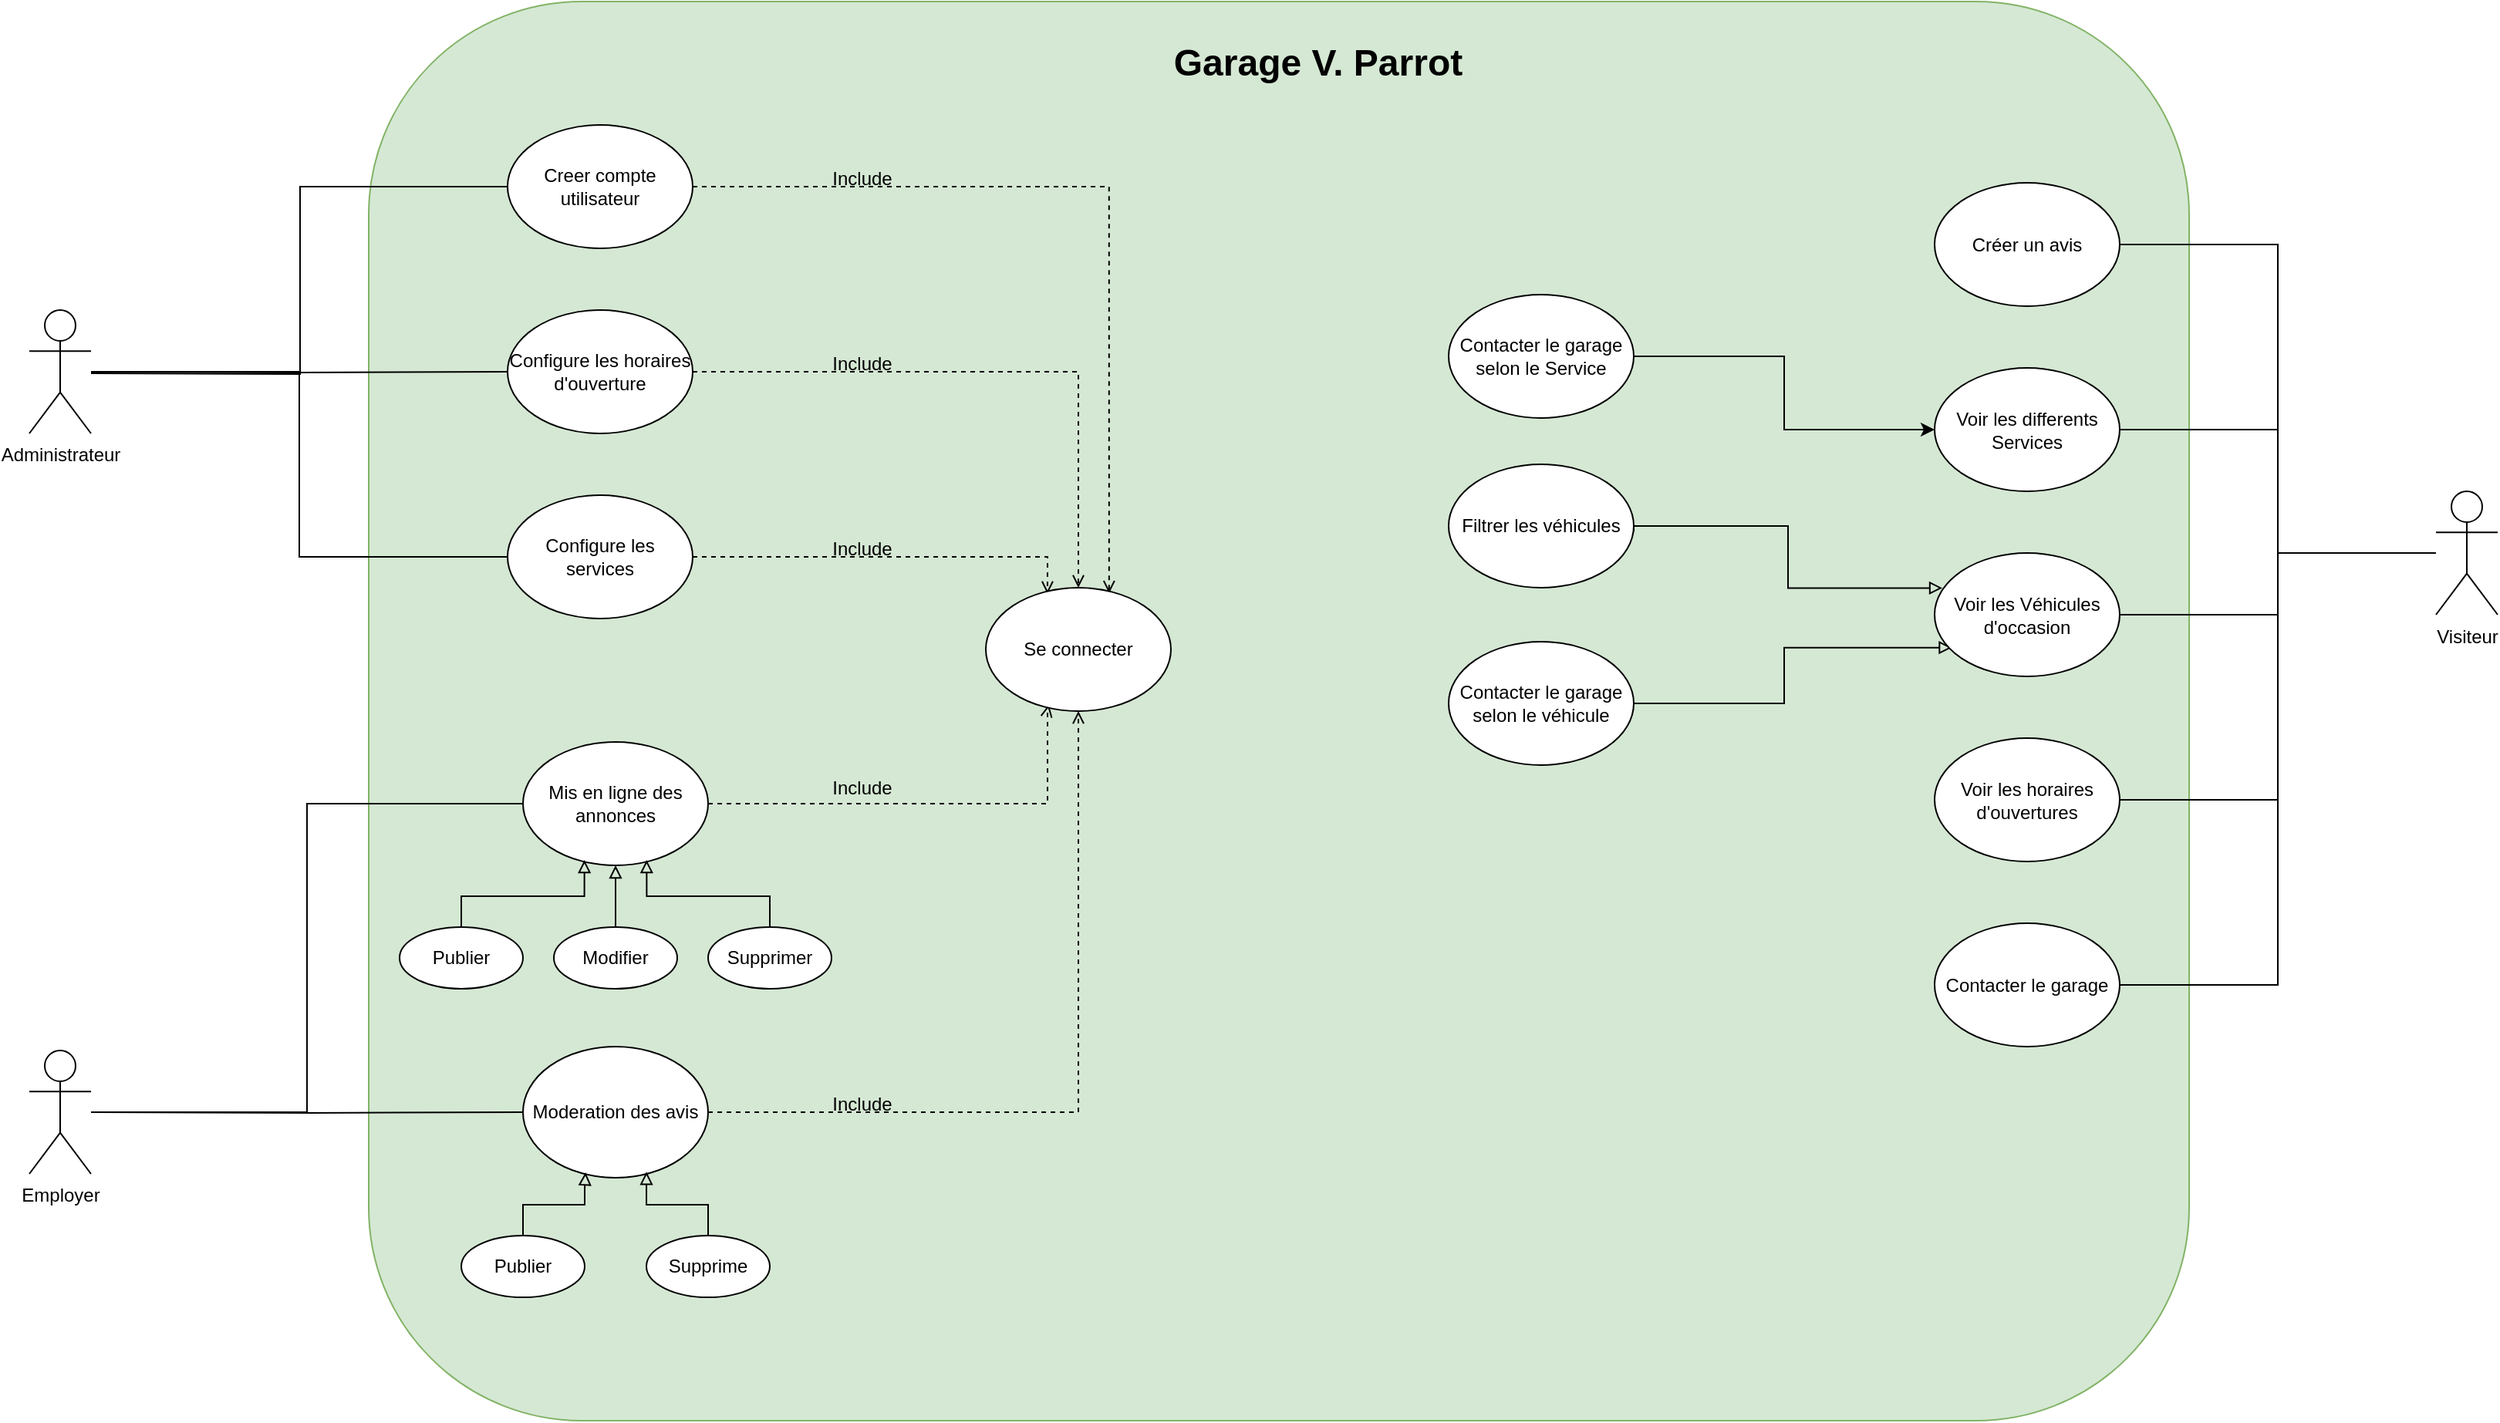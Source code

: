 <mxfile version="23.0.2" type="device">
  <diagram name="Page-1" id="2YBvvXClWsGukQMizWep">
    <mxGraphModel dx="934" dy="927" grid="1" gridSize="10" guides="1" tooltips="1" connect="1" arrows="1" fold="1" page="1" pageScale="1" pageWidth="827" pageHeight="1169" math="0" shadow="0">
      <root>
        <mxCell id="0" />
        <mxCell id="1" parent="0" />
        <mxCell id="aBGhhb3TuUfZlsWYOFRa-6" value="" style="rounded=1;whiteSpace=wrap;html=1;fillColor=#d5e8d4;strokeColor=#82b366;" vertex="1" parent="1">
          <mxGeometry x="260" y="40" width="1180" height="920" as="geometry" />
        </mxCell>
        <mxCell id="yIfG1pWElFwwl09qFA9t-1" value="Administrateur" style="shape=umlActor;verticalLabelPosition=bottom;verticalAlign=top;html=1;outlineConnect=0;" parent="1" vertex="1">
          <mxGeometry x="40" y="240" width="40" height="80" as="geometry" />
        </mxCell>
        <mxCell id="yIfG1pWElFwwl09qFA9t-3" value="Employer" style="shape=umlActor;verticalLabelPosition=bottom;verticalAlign=top;html=1;outlineConnect=0;" parent="1" vertex="1">
          <mxGeometry x="40" y="720" width="40" height="80" as="geometry" />
        </mxCell>
        <mxCell id="yIfG1pWElFwwl09qFA9t-18" style="edgeStyle=orthogonalEdgeStyle;rounded=0;orthogonalLoop=1;jettySize=auto;html=1;entryX=0;entryY=0.5;entryDx=0;entryDy=0;endArrow=none;endFill=0;" parent="1" target="yIfG1pWElFwwl09qFA9t-16" edge="1">
          <mxGeometry relative="1" as="geometry">
            <mxPoint x="80" y="760" as="sourcePoint" />
          </mxGeometry>
        </mxCell>
        <mxCell id="yIfG1pWElFwwl09qFA9t-19" style="edgeStyle=orthogonalEdgeStyle;rounded=0;orthogonalLoop=1;jettySize=auto;html=1;entryX=0;entryY=0.5;entryDx=0;entryDy=0;endArrow=none;endFill=0;" parent="1" source="yIfG1pWElFwwl09qFA9t-3" target="yIfG1pWElFwwl09qFA9t-17" edge="1">
          <mxGeometry relative="1" as="geometry">
            <mxPoint x="280" y="760.0" as="sourcePoint" />
          </mxGeometry>
        </mxCell>
        <mxCell id="yIfG1pWElFwwl09qFA9t-11" style="edgeStyle=orthogonalEdgeStyle;rounded=0;orthogonalLoop=1;jettySize=auto;html=1;entryX=0;entryY=0.5;entryDx=0;entryDy=0;endArrow=none;endFill=0;" parent="1" target="yIfG1pWElFwwl09qFA9t-10" edge="1">
          <mxGeometry relative="1" as="geometry">
            <mxPoint x="80" y="280" as="sourcePoint" />
          </mxGeometry>
        </mxCell>
        <mxCell id="yIfG1pWElFwwl09qFA9t-13" style="edgeStyle=orthogonalEdgeStyle;rounded=0;orthogonalLoop=1;jettySize=auto;html=1;entryX=0;entryY=0.5;entryDx=0;entryDy=0;endArrow=none;endFill=0;" parent="1" target="yIfG1pWElFwwl09qFA9t-12" edge="1">
          <mxGeometry relative="1" as="geometry">
            <mxPoint x="80" y="281" as="sourcePoint" />
          </mxGeometry>
        </mxCell>
        <mxCell id="yIfG1pWElFwwl09qFA9t-15" style="edgeStyle=orthogonalEdgeStyle;rounded=0;orthogonalLoop=1;jettySize=auto;html=1;entryX=0;entryY=0.5;entryDx=0;entryDy=0;endArrow=none;endFill=0;" parent="1" source="yIfG1pWElFwwl09qFA9t-1" target="yIfG1pWElFwwl09qFA9t-14" edge="1">
          <mxGeometry relative="1" as="geometry">
            <mxPoint x="280" y="280.0" as="sourcePoint" />
          </mxGeometry>
        </mxCell>
        <mxCell id="yIfG1pWElFwwl09qFA9t-48" style="edgeStyle=orthogonalEdgeStyle;rounded=0;orthogonalLoop=1;jettySize=auto;html=1;entryX=0.5;entryY=0;entryDx=0;entryDy=0;dashed=1;endArrow=open;endFill=0;" parent="1" source="yIfG1pWElFwwl09qFA9t-10" target="yIfG1pWElFwwl09qFA9t-31" edge="1">
          <mxGeometry relative="1" as="geometry" />
        </mxCell>
        <mxCell id="yIfG1pWElFwwl09qFA9t-10" value="Configure les horaires d&#39;ouverture" style="ellipse;whiteSpace=wrap;html=1;" parent="1" vertex="1">
          <mxGeometry x="350" y="240" width="120" height="80" as="geometry" />
        </mxCell>
        <mxCell id="yIfG1pWElFwwl09qFA9t-47" style="edgeStyle=orthogonalEdgeStyle;rounded=0;orthogonalLoop=1;jettySize=auto;html=1;entryX=0.666;entryY=0.045;entryDx=0;entryDy=0;dashed=1;endArrow=open;endFill=0;entryPerimeter=0;" parent="1" source="yIfG1pWElFwwl09qFA9t-12" target="yIfG1pWElFwwl09qFA9t-31" edge="1">
          <mxGeometry relative="1" as="geometry">
            <Array as="points">
              <mxPoint x="740" y="160" />
            </Array>
          </mxGeometry>
        </mxCell>
        <mxCell id="yIfG1pWElFwwl09qFA9t-12" value="Creer compte utilisateur" style="ellipse;whiteSpace=wrap;html=1;" parent="1" vertex="1">
          <mxGeometry x="350" y="120" width="120" height="80" as="geometry" />
        </mxCell>
        <mxCell id="yIfG1pWElFwwl09qFA9t-49" style="edgeStyle=orthogonalEdgeStyle;rounded=0;orthogonalLoop=1;jettySize=auto;html=1;dashed=1;endArrow=open;endFill=0;entryX=0.333;entryY=0.05;entryDx=0;entryDy=0;entryPerimeter=0;" parent="1" source="yIfG1pWElFwwl09qFA9t-14" target="yIfG1pWElFwwl09qFA9t-31" edge="1">
          <mxGeometry relative="1" as="geometry">
            <mxPoint x="720" y="420" as="targetPoint" />
            <Array as="points">
              <mxPoint x="700" y="400" />
            </Array>
          </mxGeometry>
        </mxCell>
        <mxCell id="yIfG1pWElFwwl09qFA9t-14" value="Configure les services" style="ellipse;whiteSpace=wrap;html=1;" parent="1" vertex="1">
          <mxGeometry x="350" y="360" width="120" height="80" as="geometry" />
        </mxCell>
        <mxCell id="yIfG1pWElFwwl09qFA9t-51" style="edgeStyle=orthogonalEdgeStyle;rounded=0;orthogonalLoop=1;jettySize=auto;html=1;entryX=0.5;entryY=1;entryDx=0;entryDy=0;dashed=1;endArrow=open;endFill=0;" parent="1" source="yIfG1pWElFwwl09qFA9t-16" target="yIfG1pWElFwwl09qFA9t-31" edge="1">
          <mxGeometry relative="1" as="geometry">
            <mxPoint x="720" y="620" as="targetPoint" />
          </mxGeometry>
        </mxCell>
        <mxCell id="yIfG1pWElFwwl09qFA9t-16" value="Moderation des avis" style="ellipse;whiteSpace=wrap;html=1;" parent="1" vertex="1">
          <mxGeometry x="360" y="717.5" width="120" height="85" as="geometry" />
        </mxCell>
        <mxCell id="yIfG1pWElFwwl09qFA9t-50" style="edgeStyle=orthogonalEdgeStyle;rounded=0;orthogonalLoop=1;jettySize=auto;html=1;entryX=0.34;entryY=0.947;entryDx=0;entryDy=0;dashed=1;endArrow=open;endFill=0;entryPerimeter=0;" parent="1" source="yIfG1pWElFwwl09qFA9t-17" target="yIfG1pWElFwwl09qFA9t-31" edge="1">
          <mxGeometry relative="1" as="geometry">
            <mxPoint x="720" y="620" as="targetPoint" />
            <Array as="points">
              <mxPoint x="700" y="560" />
              <mxPoint x="700" y="500" />
              <mxPoint x="701" y="500" />
            </Array>
          </mxGeometry>
        </mxCell>
        <mxCell id="yIfG1pWElFwwl09qFA9t-17" value="Mis en ligne des annonces" style="ellipse;whiteSpace=wrap;html=1;" parent="1" vertex="1">
          <mxGeometry x="360" y="520" width="120" height="80" as="geometry" />
        </mxCell>
        <mxCell id="yIfG1pWElFwwl09qFA9t-31" value="Se connecter" style="ellipse;whiteSpace=wrap;html=1;" parent="1" vertex="1">
          <mxGeometry x="660" y="420" width="120" height="80" as="geometry" />
        </mxCell>
        <mxCell id="yIfG1pWElFwwl09qFA9t-52" value="Include" style="text;html=1;strokeColor=none;fillColor=none;align=center;verticalAlign=middle;whiteSpace=wrap;rounded=0;" parent="1" vertex="1">
          <mxGeometry x="550" y="140" width="60" height="30" as="geometry" />
        </mxCell>
        <mxCell id="yIfG1pWElFwwl09qFA9t-54" value="Include" style="text;html=1;strokeColor=none;fillColor=none;align=center;verticalAlign=middle;whiteSpace=wrap;rounded=0;" parent="1" vertex="1">
          <mxGeometry x="550" y="260" width="60" height="30" as="geometry" />
        </mxCell>
        <mxCell id="yIfG1pWElFwwl09qFA9t-55" value="Include" style="text;html=1;strokeColor=none;fillColor=none;align=center;verticalAlign=middle;whiteSpace=wrap;rounded=0;" parent="1" vertex="1">
          <mxGeometry x="550" y="380" width="60" height="30" as="geometry" />
        </mxCell>
        <mxCell id="yIfG1pWElFwwl09qFA9t-56" value="Include" style="text;html=1;strokeColor=none;fillColor=none;align=center;verticalAlign=middle;whiteSpace=wrap;rounded=0;" parent="1" vertex="1">
          <mxGeometry x="550" y="535" width="60" height="30" as="geometry" />
        </mxCell>
        <mxCell id="yIfG1pWElFwwl09qFA9t-58" value="Include" style="text;html=1;strokeColor=none;fillColor=none;align=center;verticalAlign=middle;whiteSpace=wrap;rounded=0;" parent="1" vertex="1">
          <mxGeometry x="550" y="740" width="60" height="30" as="geometry" />
        </mxCell>
        <mxCell id="yIfG1pWElFwwl09qFA9t-113" style="edgeStyle=orthogonalEdgeStyle;rounded=0;orthogonalLoop=1;jettySize=auto;html=1;entryX=0.338;entryY=0.959;entryDx=0;entryDy=0;entryPerimeter=0;endArrow=block;endFill=0;" parent="1" source="yIfG1pWElFwwl09qFA9t-74" target="yIfG1pWElFwwl09qFA9t-16" edge="1">
          <mxGeometry relative="1" as="geometry">
            <Array as="points">
              <mxPoint x="360" y="820" />
              <mxPoint x="400" y="820" />
              <mxPoint x="400" y="810" />
              <mxPoint x="401" y="810" />
            </Array>
          </mxGeometry>
        </mxCell>
        <mxCell id="yIfG1pWElFwwl09qFA9t-74" value="Publier" style="ellipse;whiteSpace=wrap;html=1;" parent="1" vertex="1">
          <mxGeometry x="320" y="840" width="80" height="40" as="geometry" />
        </mxCell>
        <mxCell id="yIfG1pWElFwwl09qFA9t-114" style="edgeStyle=orthogonalEdgeStyle;rounded=0;orthogonalLoop=1;jettySize=auto;html=1;entryX=0.667;entryY=0.954;entryDx=0;entryDy=0;entryPerimeter=0;endArrow=block;endFill=0;" parent="1" source="yIfG1pWElFwwl09qFA9t-75" target="yIfG1pWElFwwl09qFA9t-16" edge="1">
          <mxGeometry relative="1" as="geometry">
            <mxPoint x="400" y="800" as="targetPoint" />
            <Array as="points">
              <mxPoint x="480" y="820" />
              <mxPoint x="440" y="820" />
            </Array>
          </mxGeometry>
        </mxCell>
        <mxCell id="yIfG1pWElFwwl09qFA9t-75" value="Supprime" style="ellipse;whiteSpace=wrap;html=1;" parent="1" vertex="1">
          <mxGeometry x="440" y="840" width="80" height="40" as="geometry" />
        </mxCell>
        <mxCell id="yIfG1pWElFwwl09qFA9t-110" style="edgeStyle=orthogonalEdgeStyle;rounded=0;orthogonalLoop=1;jettySize=auto;html=1;entryX=0.332;entryY=0.957;entryDx=0;entryDy=0;endArrow=block;endFill=0;entryPerimeter=0;" parent="1" source="yIfG1pWElFwwl09qFA9t-78" target="yIfG1pWElFwwl09qFA9t-17" edge="1">
          <mxGeometry relative="1" as="geometry">
            <Array as="points">
              <mxPoint x="320" y="620" />
              <mxPoint x="400" y="620" />
            </Array>
          </mxGeometry>
        </mxCell>
        <mxCell id="yIfG1pWElFwwl09qFA9t-78" value="Publier" style="ellipse;whiteSpace=wrap;html=1;" parent="1" vertex="1">
          <mxGeometry x="280" y="640" width="80" height="40" as="geometry" />
        </mxCell>
        <mxCell id="yIfG1pWElFwwl09qFA9t-112" style="edgeStyle=orthogonalEdgeStyle;rounded=0;orthogonalLoop=1;jettySize=auto;html=1;exitX=0.5;exitY=0;exitDx=0;exitDy=0;entryX=0.668;entryY=0.957;entryDx=0;entryDy=0;endArrow=block;endFill=0;entryPerimeter=0;" parent="1" source="yIfG1pWElFwwl09qFA9t-79" target="yIfG1pWElFwwl09qFA9t-17" edge="1">
          <mxGeometry relative="1" as="geometry">
            <Array as="points">
              <mxPoint x="480" y="620" />
              <mxPoint x="440" y="620" />
              <mxPoint x="440" y="600" />
            </Array>
          </mxGeometry>
        </mxCell>
        <mxCell id="yIfG1pWElFwwl09qFA9t-79" value="Supprimer" style="ellipse;whiteSpace=wrap;html=1;" parent="1" vertex="1">
          <mxGeometry x="480" y="640" width="80" height="40" as="geometry" />
        </mxCell>
        <mxCell id="yIfG1pWElFwwl09qFA9t-102" style="edgeStyle=orthogonalEdgeStyle;rounded=0;orthogonalLoop=1;jettySize=auto;html=1;entryX=1;entryY=0.5;entryDx=0;entryDy=0;endArrow=none;endFill=0;" parent="1" source="yIfG1pWElFwwl09qFA9t-87" target="yIfG1pWElFwwl09qFA9t-88" edge="1">
          <mxGeometry relative="1" as="geometry" />
        </mxCell>
        <mxCell id="yIfG1pWElFwwl09qFA9t-103" style="edgeStyle=orthogonalEdgeStyle;rounded=0;orthogonalLoop=1;jettySize=auto;html=1;entryX=1;entryY=0.5;entryDx=0;entryDy=0;endArrow=none;endFill=0;" parent="1" source="yIfG1pWElFwwl09qFA9t-87" target="yIfG1pWElFwwl09qFA9t-92" edge="1">
          <mxGeometry relative="1" as="geometry" />
        </mxCell>
        <mxCell id="yIfG1pWElFwwl09qFA9t-104" style="edgeStyle=orthogonalEdgeStyle;rounded=0;orthogonalLoop=1;jettySize=auto;html=1;entryX=1;entryY=0.5;entryDx=0;entryDy=0;endArrow=none;endFill=0;" parent="1" source="yIfG1pWElFwwl09qFA9t-87" target="yIfG1pWElFwwl09qFA9t-89" edge="1">
          <mxGeometry relative="1" as="geometry" />
        </mxCell>
        <mxCell id="yIfG1pWElFwwl09qFA9t-105" style="edgeStyle=orthogonalEdgeStyle;rounded=0;orthogonalLoop=1;jettySize=auto;html=1;entryX=1;entryY=0.5;entryDx=0;entryDy=0;endArrow=none;endFill=0;" parent="1" source="yIfG1pWElFwwl09qFA9t-87" target="yIfG1pWElFwwl09qFA9t-90" edge="1">
          <mxGeometry relative="1" as="geometry" />
        </mxCell>
        <mxCell id="yIfG1pWElFwwl09qFA9t-106" style="edgeStyle=orthogonalEdgeStyle;rounded=0;orthogonalLoop=1;jettySize=auto;html=1;entryX=1;entryY=0.5;entryDx=0;entryDy=0;endArrow=none;endFill=0;" parent="1" source="yIfG1pWElFwwl09qFA9t-87" target="yIfG1pWElFwwl09qFA9t-91" edge="1">
          <mxGeometry relative="1" as="geometry" />
        </mxCell>
        <mxCell id="yIfG1pWElFwwl09qFA9t-87" value="Visiteur" style="shape=umlActor;verticalLabelPosition=bottom;verticalAlign=top;html=1;outlineConnect=0;" parent="1" vertex="1">
          <mxGeometry x="1600" y="357.5" width="40" height="80" as="geometry" />
        </mxCell>
        <mxCell id="yIfG1pWElFwwl09qFA9t-88" value="Voir les differents Services" style="ellipse;whiteSpace=wrap;html=1;" parent="1" vertex="1">
          <mxGeometry x="1275" y="277.5" width="120" height="80" as="geometry" />
        </mxCell>
        <mxCell id="yIfG1pWElFwwl09qFA9t-107" style="edgeStyle=orthogonalEdgeStyle;rounded=0;orthogonalLoop=1;jettySize=auto;html=1;entryX=1;entryY=0.5;entryDx=0;entryDy=0;startArrow=block;startFill=0;endArrow=none;endFill=0;exitX=0.042;exitY=0.284;exitDx=0;exitDy=0;exitPerimeter=0;" parent="1" source="yIfG1pWElFwwl09qFA9t-89" edge="1">
          <mxGeometry relative="1" as="geometry">
            <mxPoint x="1270" y="400" as="sourcePoint" />
            <mxPoint x="1080" y="383.46" as="targetPoint" />
            <Array as="points">
              <mxPoint x="1180" y="420" />
              <mxPoint x="1180" y="380" />
              <mxPoint x="1080" y="380" />
            </Array>
          </mxGeometry>
        </mxCell>
        <mxCell id="yIfG1pWElFwwl09qFA9t-108" style="edgeStyle=orthogonalEdgeStyle;rounded=0;orthogonalLoop=1;jettySize=auto;html=1;entryX=1;entryY=0.5;entryDx=0;entryDy=0;strokeColor=default;startArrow=block;startFill=0;endArrow=none;endFill=0;exitX=0.094;exitY=0.767;exitDx=0;exitDy=0;exitPerimeter=0;" parent="1" source="yIfG1pWElFwwl09qFA9t-89" target="yIfG1pWElFwwl09qFA9t-98" edge="1">
          <mxGeometry relative="1" as="geometry">
            <mxPoint x="1250" y="460" as="sourcePoint" />
          </mxGeometry>
        </mxCell>
        <mxCell id="yIfG1pWElFwwl09qFA9t-89" value="Voir les Véhicules d&#39;occasion" style="ellipse;whiteSpace=wrap;html=1;" parent="1" vertex="1">
          <mxGeometry x="1275" y="397.5" width="120" height="80" as="geometry" />
        </mxCell>
        <mxCell id="yIfG1pWElFwwl09qFA9t-90" value="Voir les horaires d&#39;ouvertures" style="ellipse;whiteSpace=wrap;html=1;" parent="1" vertex="1">
          <mxGeometry x="1275" y="517.5" width="120" height="80" as="geometry" />
        </mxCell>
        <mxCell id="yIfG1pWElFwwl09qFA9t-91" value="Contacter le garage" style="ellipse;whiteSpace=wrap;html=1;" parent="1" vertex="1">
          <mxGeometry x="1275" y="637.5" width="120" height="80" as="geometry" />
        </mxCell>
        <mxCell id="yIfG1pWElFwwl09qFA9t-92" value="Créer un avis" style="ellipse;whiteSpace=wrap;html=1;" parent="1" vertex="1">
          <mxGeometry x="1275" y="157.5" width="120" height="80" as="geometry" />
        </mxCell>
        <mxCell id="yIfG1pWElFwwl09qFA9t-94" value="Filtrer les véhicules" style="ellipse;whiteSpace=wrap;html=1;" parent="1" vertex="1">
          <mxGeometry x="960" y="340" width="120" height="80" as="geometry" />
        </mxCell>
        <mxCell id="yIfG1pWElFwwl09qFA9t-98" value="Contacter le garage selon le véhicule" style="ellipse;whiteSpace=wrap;html=1;" parent="1" vertex="1">
          <mxGeometry x="960" y="455" width="120" height="80" as="geometry" />
        </mxCell>
        <mxCell id="yIfG1pWElFwwl09qFA9t-121" style="edgeStyle=orthogonalEdgeStyle;rounded=0;orthogonalLoop=1;jettySize=auto;html=1;entryX=0.5;entryY=1;entryDx=0;entryDy=0;endArrow=block;endFill=0;" parent="1" source="yIfG1pWElFwwl09qFA9t-120" target="yIfG1pWElFwwl09qFA9t-17" edge="1">
          <mxGeometry relative="1" as="geometry" />
        </mxCell>
        <mxCell id="yIfG1pWElFwwl09qFA9t-120" value="Modifier" style="ellipse;whiteSpace=wrap;html=1;" parent="1" vertex="1">
          <mxGeometry x="380" y="640" width="80" height="40" as="geometry" />
        </mxCell>
        <mxCell id="cVHtuX7MyseVZJBIROG0-2" style="edgeStyle=orthogonalEdgeStyle;rounded=0;orthogonalLoop=1;jettySize=auto;html=1;entryX=0;entryY=0.5;entryDx=0;entryDy=0;" parent="1" source="cVHtuX7MyseVZJBIROG0-1" target="yIfG1pWElFwwl09qFA9t-88" edge="1">
          <mxGeometry relative="1" as="geometry" />
        </mxCell>
        <mxCell id="cVHtuX7MyseVZJBIROG0-1" value="Contacter le garage selon le Service" style="ellipse;whiteSpace=wrap;html=1;" parent="1" vertex="1">
          <mxGeometry x="960" y="230" width="120" height="80" as="geometry" />
        </mxCell>
        <mxCell id="aBGhhb3TuUfZlsWYOFRa-7" value="Garage V. Parrot" style="text;strokeColor=none;fillColor=none;html=1;fontSize=24;fontStyle=1;verticalAlign=middle;align=center;" vertex="1" parent="1">
          <mxGeometry x="760" y="60" width="230" height="40" as="geometry" />
        </mxCell>
      </root>
    </mxGraphModel>
  </diagram>
</mxfile>
